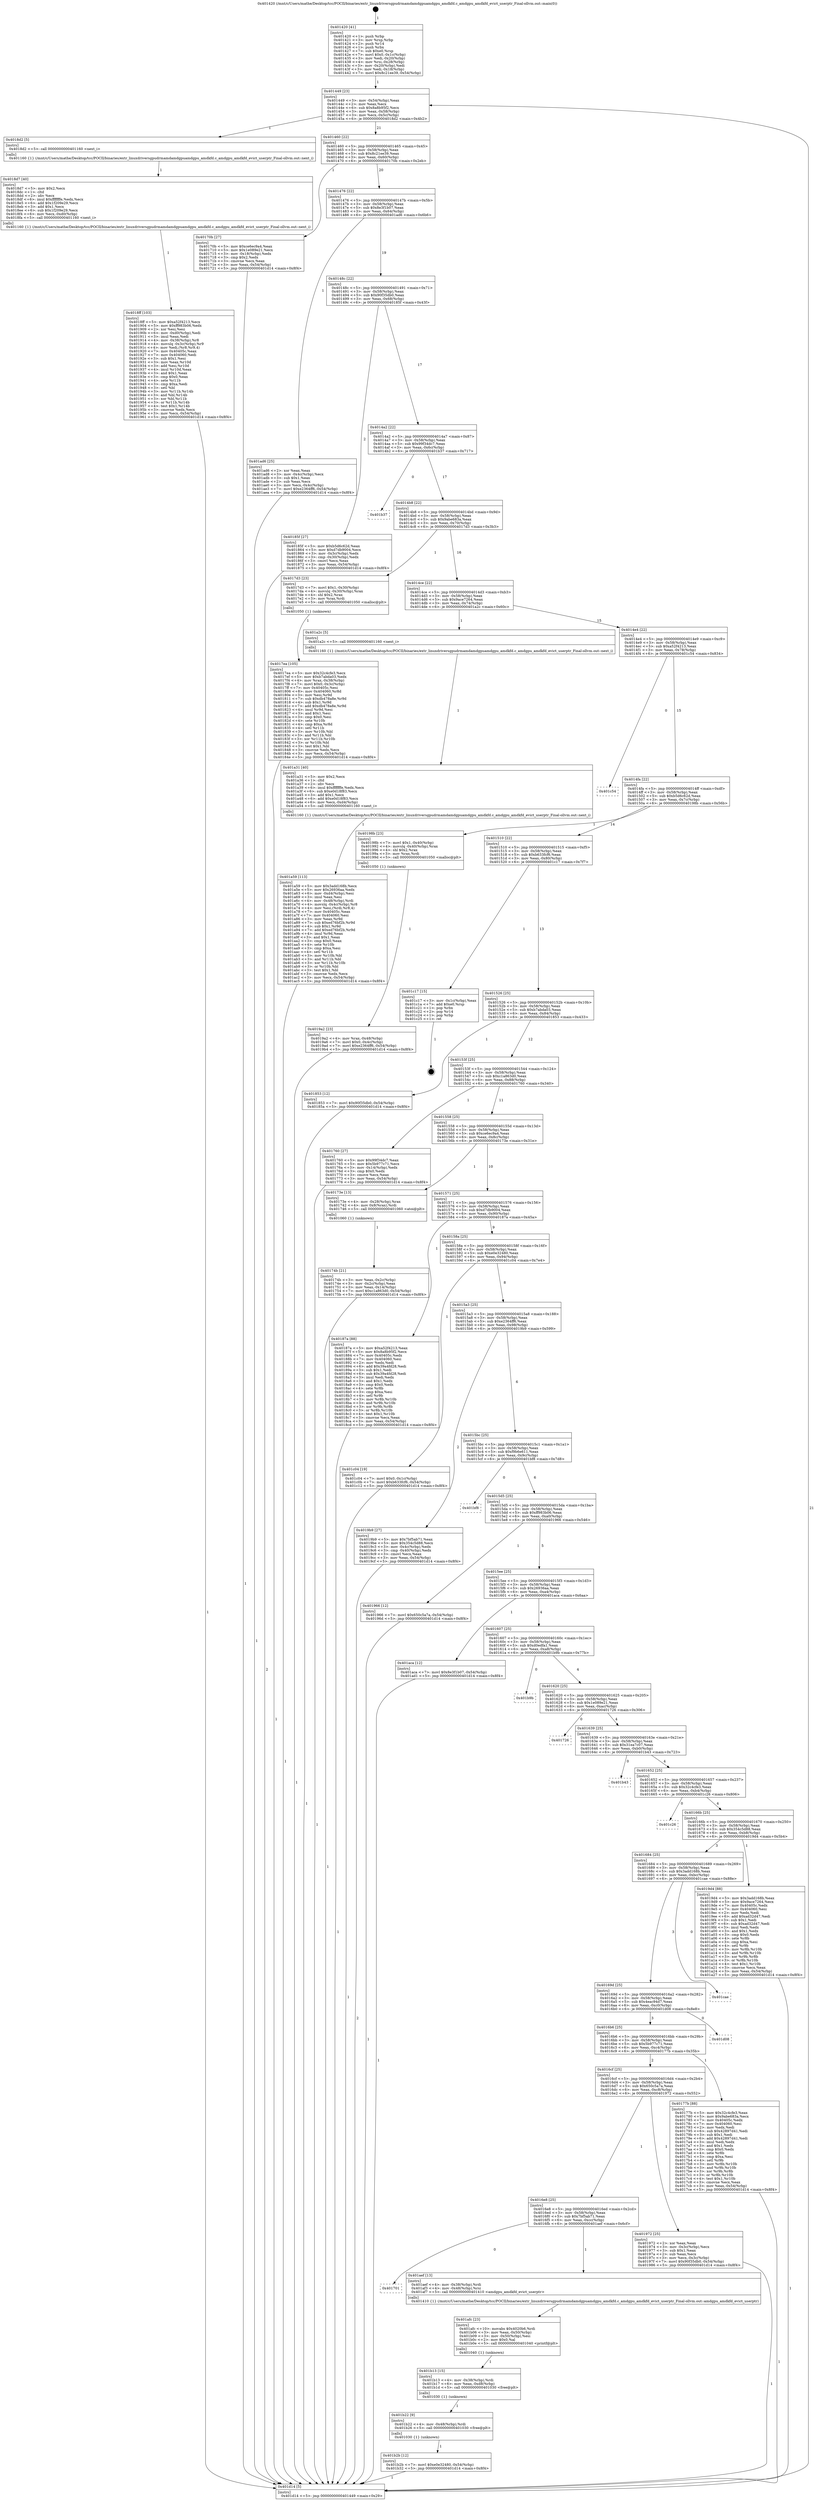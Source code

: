 digraph "0x401420" {
  label = "0x401420 (/mnt/c/Users/mathe/Desktop/tcc/POCII/binaries/extr_linuxdriversgpudrmamdamdgpuamdgpu_amdkfd.c_amdgpu_amdkfd_evict_userptr_Final-ollvm.out::main(0))"
  labelloc = "t"
  node[shape=record]

  Entry [label="",width=0.3,height=0.3,shape=circle,fillcolor=black,style=filled]
  "0x401449" [label="{
     0x401449 [23]\l
     | [instrs]\l
     &nbsp;&nbsp;0x401449 \<+3\>: mov -0x54(%rbp),%eax\l
     &nbsp;&nbsp;0x40144c \<+2\>: mov %eax,%ecx\l
     &nbsp;&nbsp;0x40144e \<+6\>: sub $0x8a8b95f2,%ecx\l
     &nbsp;&nbsp;0x401454 \<+3\>: mov %eax,-0x58(%rbp)\l
     &nbsp;&nbsp;0x401457 \<+3\>: mov %ecx,-0x5c(%rbp)\l
     &nbsp;&nbsp;0x40145a \<+6\>: je 00000000004018d2 \<main+0x4b2\>\l
  }"]
  "0x4018d2" [label="{
     0x4018d2 [5]\l
     | [instrs]\l
     &nbsp;&nbsp;0x4018d2 \<+5\>: call 0000000000401160 \<next_i\>\l
     | [calls]\l
     &nbsp;&nbsp;0x401160 \{1\} (/mnt/c/Users/mathe/Desktop/tcc/POCII/binaries/extr_linuxdriversgpudrmamdamdgpuamdgpu_amdkfd.c_amdgpu_amdkfd_evict_userptr_Final-ollvm.out::next_i)\l
  }"]
  "0x401460" [label="{
     0x401460 [22]\l
     | [instrs]\l
     &nbsp;&nbsp;0x401460 \<+5\>: jmp 0000000000401465 \<main+0x45\>\l
     &nbsp;&nbsp;0x401465 \<+3\>: mov -0x58(%rbp),%eax\l
     &nbsp;&nbsp;0x401468 \<+5\>: sub $0x8c21ee39,%eax\l
     &nbsp;&nbsp;0x40146d \<+3\>: mov %eax,-0x60(%rbp)\l
     &nbsp;&nbsp;0x401470 \<+6\>: je 000000000040170b \<main+0x2eb\>\l
  }"]
  Exit [label="",width=0.3,height=0.3,shape=circle,fillcolor=black,style=filled,peripheries=2]
  "0x40170b" [label="{
     0x40170b [27]\l
     | [instrs]\l
     &nbsp;&nbsp;0x40170b \<+5\>: mov $0xce6ec9a4,%eax\l
     &nbsp;&nbsp;0x401710 \<+5\>: mov $0x1e089e21,%ecx\l
     &nbsp;&nbsp;0x401715 \<+3\>: mov -0x18(%rbp),%edx\l
     &nbsp;&nbsp;0x401718 \<+3\>: cmp $0x2,%edx\l
     &nbsp;&nbsp;0x40171b \<+3\>: cmovne %ecx,%eax\l
     &nbsp;&nbsp;0x40171e \<+3\>: mov %eax,-0x54(%rbp)\l
     &nbsp;&nbsp;0x401721 \<+5\>: jmp 0000000000401d14 \<main+0x8f4\>\l
  }"]
  "0x401476" [label="{
     0x401476 [22]\l
     | [instrs]\l
     &nbsp;&nbsp;0x401476 \<+5\>: jmp 000000000040147b \<main+0x5b\>\l
     &nbsp;&nbsp;0x40147b \<+3\>: mov -0x58(%rbp),%eax\l
     &nbsp;&nbsp;0x40147e \<+5\>: sub $0x8e3f1b07,%eax\l
     &nbsp;&nbsp;0x401483 \<+3\>: mov %eax,-0x64(%rbp)\l
     &nbsp;&nbsp;0x401486 \<+6\>: je 0000000000401ad6 \<main+0x6b6\>\l
  }"]
  "0x401d14" [label="{
     0x401d14 [5]\l
     | [instrs]\l
     &nbsp;&nbsp;0x401d14 \<+5\>: jmp 0000000000401449 \<main+0x29\>\l
  }"]
  "0x401420" [label="{
     0x401420 [41]\l
     | [instrs]\l
     &nbsp;&nbsp;0x401420 \<+1\>: push %rbp\l
     &nbsp;&nbsp;0x401421 \<+3\>: mov %rsp,%rbp\l
     &nbsp;&nbsp;0x401424 \<+2\>: push %r14\l
     &nbsp;&nbsp;0x401426 \<+1\>: push %rbx\l
     &nbsp;&nbsp;0x401427 \<+7\>: sub $0xe0,%rsp\l
     &nbsp;&nbsp;0x40142e \<+7\>: movl $0x0,-0x1c(%rbp)\l
     &nbsp;&nbsp;0x401435 \<+3\>: mov %edi,-0x20(%rbp)\l
     &nbsp;&nbsp;0x401438 \<+4\>: mov %rsi,-0x28(%rbp)\l
     &nbsp;&nbsp;0x40143c \<+3\>: mov -0x20(%rbp),%edi\l
     &nbsp;&nbsp;0x40143f \<+3\>: mov %edi,-0x18(%rbp)\l
     &nbsp;&nbsp;0x401442 \<+7\>: movl $0x8c21ee39,-0x54(%rbp)\l
  }"]
  "0x401b2b" [label="{
     0x401b2b [12]\l
     | [instrs]\l
     &nbsp;&nbsp;0x401b2b \<+7\>: movl $0xe0e32480,-0x54(%rbp)\l
     &nbsp;&nbsp;0x401b32 \<+5\>: jmp 0000000000401d14 \<main+0x8f4\>\l
  }"]
  "0x401ad6" [label="{
     0x401ad6 [25]\l
     | [instrs]\l
     &nbsp;&nbsp;0x401ad6 \<+2\>: xor %eax,%eax\l
     &nbsp;&nbsp;0x401ad8 \<+3\>: mov -0x4c(%rbp),%ecx\l
     &nbsp;&nbsp;0x401adb \<+3\>: sub $0x1,%eax\l
     &nbsp;&nbsp;0x401ade \<+2\>: sub %eax,%ecx\l
     &nbsp;&nbsp;0x401ae0 \<+3\>: mov %ecx,-0x4c(%rbp)\l
     &nbsp;&nbsp;0x401ae3 \<+7\>: movl $0xe2364ff6,-0x54(%rbp)\l
     &nbsp;&nbsp;0x401aea \<+5\>: jmp 0000000000401d14 \<main+0x8f4\>\l
  }"]
  "0x40148c" [label="{
     0x40148c [22]\l
     | [instrs]\l
     &nbsp;&nbsp;0x40148c \<+5\>: jmp 0000000000401491 \<main+0x71\>\l
     &nbsp;&nbsp;0x401491 \<+3\>: mov -0x58(%rbp),%eax\l
     &nbsp;&nbsp;0x401494 \<+5\>: sub $0x90f35db0,%eax\l
     &nbsp;&nbsp;0x401499 \<+3\>: mov %eax,-0x68(%rbp)\l
     &nbsp;&nbsp;0x40149c \<+6\>: je 000000000040185f \<main+0x43f\>\l
  }"]
  "0x401b22" [label="{
     0x401b22 [9]\l
     | [instrs]\l
     &nbsp;&nbsp;0x401b22 \<+4\>: mov -0x48(%rbp),%rdi\l
     &nbsp;&nbsp;0x401b26 \<+5\>: call 0000000000401030 \<free@plt\>\l
     | [calls]\l
     &nbsp;&nbsp;0x401030 \{1\} (unknown)\l
  }"]
  "0x40185f" [label="{
     0x40185f [27]\l
     | [instrs]\l
     &nbsp;&nbsp;0x40185f \<+5\>: mov $0xb5d6c62d,%eax\l
     &nbsp;&nbsp;0x401864 \<+5\>: mov $0xd7db9004,%ecx\l
     &nbsp;&nbsp;0x401869 \<+3\>: mov -0x3c(%rbp),%edx\l
     &nbsp;&nbsp;0x40186c \<+3\>: cmp -0x30(%rbp),%edx\l
     &nbsp;&nbsp;0x40186f \<+3\>: cmovl %ecx,%eax\l
     &nbsp;&nbsp;0x401872 \<+3\>: mov %eax,-0x54(%rbp)\l
     &nbsp;&nbsp;0x401875 \<+5\>: jmp 0000000000401d14 \<main+0x8f4\>\l
  }"]
  "0x4014a2" [label="{
     0x4014a2 [22]\l
     | [instrs]\l
     &nbsp;&nbsp;0x4014a2 \<+5\>: jmp 00000000004014a7 \<main+0x87\>\l
     &nbsp;&nbsp;0x4014a7 \<+3\>: mov -0x58(%rbp),%eax\l
     &nbsp;&nbsp;0x4014aa \<+5\>: sub $0x99f34dc7,%eax\l
     &nbsp;&nbsp;0x4014af \<+3\>: mov %eax,-0x6c(%rbp)\l
     &nbsp;&nbsp;0x4014b2 \<+6\>: je 0000000000401b37 \<main+0x717\>\l
  }"]
  "0x401b13" [label="{
     0x401b13 [15]\l
     | [instrs]\l
     &nbsp;&nbsp;0x401b13 \<+4\>: mov -0x38(%rbp),%rdi\l
     &nbsp;&nbsp;0x401b17 \<+6\>: mov %eax,-0xd8(%rbp)\l
     &nbsp;&nbsp;0x401b1d \<+5\>: call 0000000000401030 \<free@plt\>\l
     | [calls]\l
     &nbsp;&nbsp;0x401030 \{1\} (unknown)\l
  }"]
  "0x401b37" [label="{
     0x401b37\l
  }", style=dashed]
  "0x4014b8" [label="{
     0x4014b8 [22]\l
     | [instrs]\l
     &nbsp;&nbsp;0x4014b8 \<+5\>: jmp 00000000004014bd \<main+0x9d\>\l
     &nbsp;&nbsp;0x4014bd \<+3\>: mov -0x58(%rbp),%eax\l
     &nbsp;&nbsp;0x4014c0 \<+5\>: sub $0x9abe683a,%eax\l
     &nbsp;&nbsp;0x4014c5 \<+3\>: mov %eax,-0x70(%rbp)\l
     &nbsp;&nbsp;0x4014c8 \<+6\>: je 00000000004017d3 \<main+0x3b3\>\l
  }"]
  "0x401afc" [label="{
     0x401afc [23]\l
     | [instrs]\l
     &nbsp;&nbsp;0x401afc \<+10\>: movabs $0x4020b6,%rdi\l
     &nbsp;&nbsp;0x401b06 \<+3\>: mov %eax,-0x50(%rbp)\l
     &nbsp;&nbsp;0x401b09 \<+3\>: mov -0x50(%rbp),%esi\l
     &nbsp;&nbsp;0x401b0c \<+2\>: mov $0x0,%al\l
     &nbsp;&nbsp;0x401b0e \<+5\>: call 0000000000401040 \<printf@plt\>\l
     | [calls]\l
     &nbsp;&nbsp;0x401040 \{1\} (unknown)\l
  }"]
  "0x4017d3" [label="{
     0x4017d3 [23]\l
     | [instrs]\l
     &nbsp;&nbsp;0x4017d3 \<+7\>: movl $0x1,-0x30(%rbp)\l
     &nbsp;&nbsp;0x4017da \<+4\>: movslq -0x30(%rbp),%rax\l
     &nbsp;&nbsp;0x4017de \<+4\>: shl $0x2,%rax\l
     &nbsp;&nbsp;0x4017e2 \<+3\>: mov %rax,%rdi\l
     &nbsp;&nbsp;0x4017e5 \<+5\>: call 0000000000401050 \<malloc@plt\>\l
     | [calls]\l
     &nbsp;&nbsp;0x401050 \{1\} (unknown)\l
  }"]
  "0x4014ce" [label="{
     0x4014ce [22]\l
     | [instrs]\l
     &nbsp;&nbsp;0x4014ce \<+5\>: jmp 00000000004014d3 \<main+0xb3\>\l
     &nbsp;&nbsp;0x4014d3 \<+3\>: mov -0x58(%rbp),%eax\l
     &nbsp;&nbsp;0x4014d6 \<+5\>: sub $0x9ace7264,%eax\l
     &nbsp;&nbsp;0x4014db \<+3\>: mov %eax,-0x74(%rbp)\l
     &nbsp;&nbsp;0x4014de \<+6\>: je 0000000000401a2c \<main+0x60c\>\l
  }"]
  "0x401701" [label="{
     0x401701\l
  }", style=dashed]
  "0x401a2c" [label="{
     0x401a2c [5]\l
     | [instrs]\l
     &nbsp;&nbsp;0x401a2c \<+5\>: call 0000000000401160 \<next_i\>\l
     | [calls]\l
     &nbsp;&nbsp;0x401160 \{1\} (/mnt/c/Users/mathe/Desktop/tcc/POCII/binaries/extr_linuxdriversgpudrmamdamdgpuamdgpu_amdkfd.c_amdgpu_amdkfd_evict_userptr_Final-ollvm.out::next_i)\l
  }"]
  "0x4014e4" [label="{
     0x4014e4 [22]\l
     | [instrs]\l
     &nbsp;&nbsp;0x4014e4 \<+5\>: jmp 00000000004014e9 \<main+0xc9\>\l
     &nbsp;&nbsp;0x4014e9 \<+3\>: mov -0x58(%rbp),%eax\l
     &nbsp;&nbsp;0x4014ec \<+5\>: sub $0xa52f4213,%eax\l
     &nbsp;&nbsp;0x4014f1 \<+3\>: mov %eax,-0x78(%rbp)\l
     &nbsp;&nbsp;0x4014f4 \<+6\>: je 0000000000401c54 \<main+0x834\>\l
  }"]
  "0x401aef" [label="{
     0x401aef [13]\l
     | [instrs]\l
     &nbsp;&nbsp;0x401aef \<+4\>: mov -0x38(%rbp),%rdi\l
     &nbsp;&nbsp;0x401af3 \<+4\>: mov -0x48(%rbp),%rsi\l
     &nbsp;&nbsp;0x401af7 \<+5\>: call 0000000000401410 \<amdgpu_amdkfd_evict_userptr\>\l
     | [calls]\l
     &nbsp;&nbsp;0x401410 \{1\} (/mnt/c/Users/mathe/Desktop/tcc/POCII/binaries/extr_linuxdriversgpudrmamdamdgpuamdgpu_amdkfd.c_amdgpu_amdkfd_evict_userptr_Final-ollvm.out::amdgpu_amdkfd_evict_userptr)\l
  }"]
  "0x401c54" [label="{
     0x401c54\l
  }", style=dashed]
  "0x4014fa" [label="{
     0x4014fa [22]\l
     | [instrs]\l
     &nbsp;&nbsp;0x4014fa \<+5\>: jmp 00000000004014ff \<main+0xdf\>\l
     &nbsp;&nbsp;0x4014ff \<+3\>: mov -0x58(%rbp),%eax\l
     &nbsp;&nbsp;0x401502 \<+5\>: sub $0xb5d6c62d,%eax\l
     &nbsp;&nbsp;0x401507 \<+3\>: mov %eax,-0x7c(%rbp)\l
     &nbsp;&nbsp;0x40150a \<+6\>: je 000000000040198b \<main+0x56b\>\l
  }"]
  "0x401a59" [label="{
     0x401a59 [113]\l
     | [instrs]\l
     &nbsp;&nbsp;0x401a59 \<+5\>: mov $0x3add168b,%ecx\l
     &nbsp;&nbsp;0x401a5e \<+5\>: mov $0x26936aa,%edx\l
     &nbsp;&nbsp;0x401a63 \<+6\>: mov -0xd4(%rbp),%esi\l
     &nbsp;&nbsp;0x401a69 \<+3\>: imul %eax,%esi\l
     &nbsp;&nbsp;0x401a6c \<+4\>: mov -0x48(%rbp),%rdi\l
     &nbsp;&nbsp;0x401a70 \<+4\>: movslq -0x4c(%rbp),%r8\l
     &nbsp;&nbsp;0x401a74 \<+4\>: mov %esi,(%rdi,%r8,4)\l
     &nbsp;&nbsp;0x401a78 \<+7\>: mov 0x40405c,%eax\l
     &nbsp;&nbsp;0x401a7f \<+7\>: mov 0x404060,%esi\l
     &nbsp;&nbsp;0x401a86 \<+3\>: mov %eax,%r9d\l
     &nbsp;&nbsp;0x401a89 \<+7\>: sub $0xed76bf2b,%r9d\l
     &nbsp;&nbsp;0x401a90 \<+4\>: sub $0x1,%r9d\l
     &nbsp;&nbsp;0x401a94 \<+7\>: add $0xed76bf2b,%r9d\l
     &nbsp;&nbsp;0x401a9b \<+4\>: imul %r9d,%eax\l
     &nbsp;&nbsp;0x401a9f \<+3\>: and $0x1,%eax\l
     &nbsp;&nbsp;0x401aa2 \<+3\>: cmp $0x0,%eax\l
     &nbsp;&nbsp;0x401aa5 \<+4\>: sete %r10b\l
     &nbsp;&nbsp;0x401aa9 \<+3\>: cmp $0xa,%esi\l
     &nbsp;&nbsp;0x401aac \<+4\>: setl %r11b\l
     &nbsp;&nbsp;0x401ab0 \<+3\>: mov %r10b,%bl\l
     &nbsp;&nbsp;0x401ab3 \<+3\>: and %r11b,%bl\l
     &nbsp;&nbsp;0x401ab6 \<+3\>: xor %r11b,%r10b\l
     &nbsp;&nbsp;0x401ab9 \<+3\>: or %r10b,%bl\l
     &nbsp;&nbsp;0x401abc \<+3\>: test $0x1,%bl\l
     &nbsp;&nbsp;0x401abf \<+3\>: cmovne %edx,%ecx\l
     &nbsp;&nbsp;0x401ac2 \<+3\>: mov %ecx,-0x54(%rbp)\l
     &nbsp;&nbsp;0x401ac5 \<+5\>: jmp 0000000000401d14 \<main+0x8f4\>\l
  }"]
  "0x40198b" [label="{
     0x40198b [23]\l
     | [instrs]\l
     &nbsp;&nbsp;0x40198b \<+7\>: movl $0x1,-0x40(%rbp)\l
     &nbsp;&nbsp;0x401992 \<+4\>: movslq -0x40(%rbp),%rax\l
     &nbsp;&nbsp;0x401996 \<+4\>: shl $0x2,%rax\l
     &nbsp;&nbsp;0x40199a \<+3\>: mov %rax,%rdi\l
     &nbsp;&nbsp;0x40199d \<+5\>: call 0000000000401050 \<malloc@plt\>\l
     | [calls]\l
     &nbsp;&nbsp;0x401050 \{1\} (unknown)\l
  }"]
  "0x401510" [label="{
     0x401510 [22]\l
     | [instrs]\l
     &nbsp;&nbsp;0x401510 \<+5\>: jmp 0000000000401515 \<main+0xf5\>\l
     &nbsp;&nbsp;0x401515 \<+3\>: mov -0x58(%rbp),%eax\l
     &nbsp;&nbsp;0x401518 \<+5\>: sub $0xb633fcf6,%eax\l
     &nbsp;&nbsp;0x40151d \<+3\>: mov %eax,-0x80(%rbp)\l
     &nbsp;&nbsp;0x401520 \<+6\>: je 0000000000401c17 \<main+0x7f7\>\l
  }"]
  "0x401a31" [label="{
     0x401a31 [40]\l
     | [instrs]\l
     &nbsp;&nbsp;0x401a31 \<+5\>: mov $0x2,%ecx\l
     &nbsp;&nbsp;0x401a36 \<+1\>: cltd\l
     &nbsp;&nbsp;0x401a37 \<+2\>: idiv %ecx\l
     &nbsp;&nbsp;0x401a39 \<+6\>: imul $0xfffffffe,%edx,%ecx\l
     &nbsp;&nbsp;0x401a3f \<+6\>: sub $0xe0d18f83,%ecx\l
     &nbsp;&nbsp;0x401a45 \<+3\>: add $0x1,%ecx\l
     &nbsp;&nbsp;0x401a48 \<+6\>: add $0xe0d18f83,%ecx\l
     &nbsp;&nbsp;0x401a4e \<+6\>: mov %ecx,-0xd4(%rbp)\l
     &nbsp;&nbsp;0x401a54 \<+5\>: call 0000000000401160 \<next_i\>\l
     | [calls]\l
     &nbsp;&nbsp;0x401160 \{1\} (/mnt/c/Users/mathe/Desktop/tcc/POCII/binaries/extr_linuxdriversgpudrmamdamdgpuamdgpu_amdkfd.c_amdgpu_amdkfd_evict_userptr_Final-ollvm.out::next_i)\l
  }"]
  "0x401c17" [label="{
     0x401c17 [15]\l
     | [instrs]\l
     &nbsp;&nbsp;0x401c17 \<+3\>: mov -0x1c(%rbp),%eax\l
     &nbsp;&nbsp;0x401c1a \<+7\>: add $0xe0,%rsp\l
     &nbsp;&nbsp;0x401c21 \<+1\>: pop %rbx\l
     &nbsp;&nbsp;0x401c22 \<+2\>: pop %r14\l
     &nbsp;&nbsp;0x401c24 \<+1\>: pop %rbp\l
     &nbsp;&nbsp;0x401c25 \<+1\>: ret\l
  }"]
  "0x401526" [label="{
     0x401526 [25]\l
     | [instrs]\l
     &nbsp;&nbsp;0x401526 \<+5\>: jmp 000000000040152b \<main+0x10b\>\l
     &nbsp;&nbsp;0x40152b \<+3\>: mov -0x58(%rbp),%eax\l
     &nbsp;&nbsp;0x40152e \<+5\>: sub $0xb7abda03,%eax\l
     &nbsp;&nbsp;0x401533 \<+6\>: mov %eax,-0x84(%rbp)\l
     &nbsp;&nbsp;0x401539 \<+6\>: je 0000000000401853 \<main+0x433\>\l
  }"]
  "0x4019a2" [label="{
     0x4019a2 [23]\l
     | [instrs]\l
     &nbsp;&nbsp;0x4019a2 \<+4\>: mov %rax,-0x48(%rbp)\l
     &nbsp;&nbsp;0x4019a6 \<+7\>: movl $0x0,-0x4c(%rbp)\l
     &nbsp;&nbsp;0x4019ad \<+7\>: movl $0xe2364ff6,-0x54(%rbp)\l
     &nbsp;&nbsp;0x4019b4 \<+5\>: jmp 0000000000401d14 \<main+0x8f4\>\l
  }"]
  "0x401853" [label="{
     0x401853 [12]\l
     | [instrs]\l
     &nbsp;&nbsp;0x401853 \<+7\>: movl $0x90f35db0,-0x54(%rbp)\l
     &nbsp;&nbsp;0x40185a \<+5\>: jmp 0000000000401d14 \<main+0x8f4\>\l
  }"]
  "0x40153f" [label="{
     0x40153f [25]\l
     | [instrs]\l
     &nbsp;&nbsp;0x40153f \<+5\>: jmp 0000000000401544 \<main+0x124\>\l
     &nbsp;&nbsp;0x401544 \<+3\>: mov -0x58(%rbp),%eax\l
     &nbsp;&nbsp;0x401547 \<+5\>: sub $0xc1a863d0,%eax\l
     &nbsp;&nbsp;0x40154c \<+6\>: mov %eax,-0x88(%rbp)\l
     &nbsp;&nbsp;0x401552 \<+6\>: je 0000000000401760 \<main+0x340\>\l
  }"]
  "0x4016e8" [label="{
     0x4016e8 [25]\l
     | [instrs]\l
     &nbsp;&nbsp;0x4016e8 \<+5\>: jmp 00000000004016ed \<main+0x2cd\>\l
     &nbsp;&nbsp;0x4016ed \<+3\>: mov -0x58(%rbp),%eax\l
     &nbsp;&nbsp;0x4016f0 \<+5\>: sub $0x7bf5ab71,%eax\l
     &nbsp;&nbsp;0x4016f5 \<+6\>: mov %eax,-0xcc(%rbp)\l
     &nbsp;&nbsp;0x4016fb \<+6\>: je 0000000000401aef \<main+0x6cf\>\l
  }"]
  "0x401760" [label="{
     0x401760 [27]\l
     | [instrs]\l
     &nbsp;&nbsp;0x401760 \<+5\>: mov $0x99f34dc7,%eax\l
     &nbsp;&nbsp;0x401765 \<+5\>: mov $0x5b977c71,%ecx\l
     &nbsp;&nbsp;0x40176a \<+3\>: mov -0x14(%rbp),%edx\l
     &nbsp;&nbsp;0x40176d \<+3\>: cmp $0x0,%edx\l
     &nbsp;&nbsp;0x401770 \<+3\>: cmove %ecx,%eax\l
     &nbsp;&nbsp;0x401773 \<+3\>: mov %eax,-0x54(%rbp)\l
     &nbsp;&nbsp;0x401776 \<+5\>: jmp 0000000000401d14 \<main+0x8f4\>\l
  }"]
  "0x401558" [label="{
     0x401558 [25]\l
     | [instrs]\l
     &nbsp;&nbsp;0x401558 \<+5\>: jmp 000000000040155d \<main+0x13d\>\l
     &nbsp;&nbsp;0x40155d \<+3\>: mov -0x58(%rbp),%eax\l
     &nbsp;&nbsp;0x401560 \<+5\>: sub $0xce6ec9a4,%eax\l
     &nbsp;&nbsp;0x401565 \<+6\>: mov %eax,-0x8c(%rbp)\l
     &nbsp;&nbsp;0x40156b \<+6\>: je 000000000040173e \<main+0x31e\>\l
  }"]
  "0x401972" [label="{
     0x401972 [25]\l
     | [instrs]\l
     &nbsp;&nbsp;0x401972 \<+2\>: xor %eax,%eax\l
     &nbsp;&nbsp;0x401974 \<+3\>: mov -0x3c(%rbp),%ecx\l
     &nbsp;&nbsp;0x401977 \<+3\>: sub $0x1,%eax\l
     &nbsp;&nbsp;0x40197a \<+2\>: sub %eax,%ecx\l
     &nbsp;&nbsp;0x40197c \<+3\>: mov %ecx,-0x3c(%rbp)\l
     &nbsp;&nbsp;0x40197f \<+7\>: movl $0x90f35db0,-0x54(%rbp)\l
     &nbsp;&nbsp;0x401986 \<+5\>: jmp 0000000000401d14 \<main+0x8f4\>\l
  }"]
  "0x40173e" [label="{
     0x40173e [13]\l
     | [instrs]\l
     &nbsp;&nbsp;0x40173e \<+4\>: mov -0x28(%rbp),%rax\l
     &nbsp;&nbsp;0x401742 \<+4\>: mov 0x8(%rax),%rdi\l
     &nbsp;&nbsp;0x401746 \<+5\>: call 0000000000401060 \<atoi@plt\>\l
     | [calls]\l
     &nbsp;&nbsp;0x401060 \{1\} (unknown)\l
  }"]
  "0x401571" [label="{
     0x401571 [25]\l
     | [instrs]\l
     &nbsp;&nbsp;0x401571 \<+5\>: jmp 0000000000401576 \<main+0x156\>\l
     &nbsp;&nbsp;0x401576 \<+3\>: mov -0x58(%rbp),%eax\l
     &nbsp;&nbsp;0x401579 \<+5\>: sub $0xd7db9004,%eax\l
     &nbsp;&nbsp;0x40157e \<+6\>: mov %eax,-0x90(%rbp)\l
     &nbsp;&nbsp;0x401584 \<+6\>: je 000000000040187a \<main+0x45a\>\l
  }"]
  "0x40174b" [label="{
     0x40174b [21]\l
     | [instrs]\l
     &nbsp;&nbsp;0x40174b \<+3\>: mov %eax,-0x2c(%rbp)\l
     &nbsp;&nbsp;0x40174e \<+3\>: mov -0x2c(%rbp),%eax\l
     &nbsp;&nbsp;0x401751 \<+3\>: mov %eax,-0x14(%rbp)\l
     &nbsp;&nbsp;0x401754 \<+7\>: movl $0xc1a863d0,-0x54(%rbp)\l
     &nbsp;&nbsp;0x40175b \<+5\>: jmp 0000000000401d14 \<main+0x8f4\>\l
  }"]
  "0x4018ff" [label="{
     0x4018ff [103]\l
     | [instrs]\l
     &nbsp;&nbsp;0x4018ff \<+5\>: mov $0xa52f4213,%ecx\l
     &nbsp;&nbsp;0x401904 \<+5\>: mov $0xff983b06,%edx\l
     &nbsp;&nbsp;0x401909 \<+2\>: xor %esi,%esi\l
     &nbsp;&nbsp;0x40190b \<+6\>: mov -0xd0(%rbp),%edi\l
     &nbsp;&nbsp;0x401911 \<+3\>: imul %eax,%edi\l
     &nbsp;&nbsp;0x401914 \<+4\>: mov -0x38(%rbp),%r8\l
     &nbsp;&nbsp;0x401918 \<+4\>: movslq -0x3c(%rbp),%r9\l
     &nbsp;&nbsp;0x40191c \<+4\>: mov %edi,(%r8,%r9,4)\l
     &nbsp;&nbsp;0x401920 \<+7\>: mov 0x40405c,%eax\l
     &nbsp;&nbsp;0x401927 \<+7\>: mov 0x404060,%edi\l
     &nbsp;&nbsp;0x40192e \<+3\>: sub $0x1,%esi\l
     &nbsp;&nbsp;0x401931 \<+3\>: mov %eax,%r10d\l
     &nbsp;&nbsp;0x401934 \<+3\>: add %esi,%r10d\l
     &nbsp;&nbsp;0x401937 \<+4\>: imul %r10d,%eax\l
     &nbsp;&nbsp;0x40193b \<+3\>: and $0x1,%eax\l
     &nbsp;&nbsp;0x40193e \<+3\>: cmp $0x0,%eax\l
     &nbsp;&nbsp;0x401941 \<+4\>: sete %r11b\l
     &nbsp;&nbsp;0x401945 \<+3\>: cmp $0xa,%edi\l
     &nbsp;&nbsp;0x401948 \<+3\>: setl %bl\l
     &nbsp;&nbsp;0x40194b \<+3\>: mov %r11b,%r14b\l
     &nbsp;&nbsp;0x40194e \<+3\>: and %bl,%r14b\l
     &nbsp;&nbsp;0x401951 \<+3\>: xor %bl,%r11b\l
     &nbsp;&nbsp;0x401954 \<+3\>: or %r11b,%r14b\l
     &nbsp;&nbsp;0x401957 \<+4\>: test $0x1,%r14b\l
     &nbsp;&nbsp;0x40195b \<+3\>: cmovne %edx,%ecx\l
     &nbsp;&nbsp;0x40195e \<+3\>: mov %ecx,-0x54(%rbp)\l
     &nbsp;&nbsp;0x401961 \<+5\>: jmp 0000000000401d14 \<main+0x8f4\>\l
  }"]
  "0x40187a" [label="{
     0x40187a [88]\l
     | [instrs]\l
     &nbsp;&nbsp;0x40187a \<+5\>: mov $0xa52f4213,%eax\l
     &nbsp;&nbsp;0x40187f \<+5\>: mov $0x8a8b95f2,%ecx\l
     &nbsp;&nbsp;0x401884 \<+7\>: mov 0x40405c,%edx\l
     &nbsp;&nbsp;0x40188b \<+7\>: mov 0x404060,%esi\l
     &nbsp;&nbsp;0x401892 \<+2\>: mov %edx,%edi\l
     &nbsp;&nbsp;0x401894 \<+6\>: add $0x39a4fd28,%edi\l
     &nbsp;&nbsp;0x40189a \<+3\>: sub $0x1,%edi\l
     &nbsp;&nbsp;0x40189d \<+6\>: sub $0x39a4fd28,%edi\l
     &nbsp;&nbsp;0x4018a3 \<+3\>: imul %edi,%edx\l
     &nbsp;&nbsp;0x4018a6 \<+3\>: and $0x1,%edx\l
     &nbsp;&nbsp;0x4018a9 \<+3\>: cmp $0x0,%edx\l
     &nbsp;&nbsp;0x4018ac \<+4\>: sete %r8b\l
     &nbsp;&nbsp;0x4018b0 \<+3\>: cmp $0xa,%esi\l
     &nbsp;&nbsp;0x4018b3 \<+4\>: setl %r9b\l
     &nbsp;&nbsp;0x4018b7 \<+3\>: mov %r8b,%r10b\l
     &nbsp;&nbsp;0x4018ba \<+3\>: and %r9b,%r10b\l
     &nbsp;&nbsp;0x4018bd \<+3\>: xor %r9b,%r8b\l
     &nbsp;&nbsp;0x4018c0 \<+3\>: or %r8b,%r10b\l
     &nbsp;&nbsp;0x4018c3 \<+4\>: test $0x1,%r10b\l
     &nbsp;&nbsp;0x4018c7 \<+3\>: cmovne %ecx,%eax\l
     &nbsp;&nbsp;0x4018ca \<+3\>: mov %eax,-0x54(%rbp)\l
     &nbsp;&nbsp;0x4018cd \<+5\>: jmp 0000000000401d14 \<main+0x8f4\>\l
  }"]
  "0x40158a" [label="{
     0x40158a [25]\l
     | [instrs]\l
     &nbsp;&nbsp;0x40158a \<+5\>: jmp 000000000040158f \<main+0x16f\>\l
     &nbsp;&nbsp;0x40158f \<+3\>: mov -0x58(%rbp),%eax\l
     &nbsp;&nbsp;0x401592 \<+5\>: sub $0xe0e32480,%eax\l
     &nbsp;&nbsp;0x401597 \<+6\>: mov %eax,-0x94(%rbp)\l
     &nbsp;&nbsp;0x40159d \<+6\>: je 0000000000401c04 \<main+0x7e4\>\l
  }"]
  "0x4018d7" [label="{
     0x4018d7 [40]\l
     | [instrs]\l
     &nbsp;&nbsp;0x4018d7 \<+5\>: mov $0x2,%ecx\l
     &nbsp;&nbsp;0x4018dc \<+1\>: cltd\l
     &nbsp;&nbsp;0x4018dd \<+2\>: idiv %ecx\l
     &nbsp;&nbsp;0x4018df \<+6\>: imul $0xfffffffe,%edx,%ecx\l
     &nbsp;&nbsp;0x4018e5 \<+6\>: add $0x1f209e29,%ecx\l
     &nbsp;&nbsp;0x4018eb \<+3\>: add $0x1,%ecx\l
     &nbsp;&nbsp;0x4018ee \<+6\>: sub $0x1f209e29,%ecx\l
     &nbsp;&nbsp;0x4018f4 \<+6\>: mov %ecx,-0xd0(%rbp)\l
     &nbsp;&nbsp;0x4018fa \<+5\>: call 0000000000401160 \<next_i\>\l
     | [calls]\l
     &nbsp;&nbsp;0x401160 \{1\} (/mnt/c/Users/mathe/Desktop/tcc/POCII/binaries/extr_linuxdriversgpudrmamdamdgpuamdgpu_amdkfd.c_amdgpu_amdkfd_evict_userptr_Final-ollvm.out::next_i)\l
  }"]
  "0x401c04" [label="{
     0x401c04 [19]\l
     | [instrs]\l
     &nbsp;&nbsp;0x401c04 \<+7\>: movl $0x0,-0x1c(%rbp)\l
     &nbsp;&nbsp;0x401c0b \<+7\>: movl $0xb633fcf6,-0x54(%rbp)\l
     &nbsp;&nbsp;0x401c12 \<+5\>: jmp 0000000000401d14 \<main+0x8f4\>\l
  }"]
  "0x4015a3" [label="{
     0x4015a3 [25]\l
     | [instrs]\l
     &nbsp;&nbsp;0x4015a3 \<+5\>: jmp 00000000004015a8 \<main+0x188\>\l
     &nbsp;&nbsp;0x4015a8 \<+3\>: mov -0x58(%rbp),%eax\l
     &nbsp;&nbsp;0x4015ab \<+5\>: sub $0xe2364ff6,%eax\l
     &nbsp;&nbsp;0x4015b0 \<+6\>: mov %eax,-0x98(%rbp)\l
     &nbsp;&nbsp;0x4015b6 \<+6\>: je 00000000004019b9 \<main+0x599\>\l
  }"]
  "0x4017ea" [label="{
     0x4017ea [105]\l
     | [instrs]\l
     &nbsp;&nbsp;0x4017ea \<+5\>: mov $0x32c4cfe3,%ecx\l
     &nbsp;&nbsp;0x4017ef \<+5\>: mov $0xb7abda03,%edx\l
     &nbsp;&nbsp;0x4017f4 \<+4\>: mov %rax,-0x38(%rbp)\l
     &nbsp;&nbsp;0x4017f8 \<+7\>: movl $0x0,-0x3c(%rbp)\l
     &nbsp;&nbsp;0x4017ff \<+7\>: mov 0x40405c,%esi\l
     &nbsp;&nbsp;0x401806 \<+8\>: mov 0x404060,%r8d\l
     &nbsp;&nbsp;0x40180e \<+3\>: mov %esi,%r9d\l
     &nbsp;&nbsp;0x401811 \<+7\>: sub $0xdb478a8e,%r9d\l
     &nbsp;&nbsp;0x401818 \<+4\>: sub $0x1,%r9d\l
     &nbsp;&nbsp;0x40181c \<+7\>: add $0xdb478a8e,%r9d\l
     &nbsp;&nbsp;0x401823 \<+4\>: imul %r9d,%esi\l
     &nbsp;&nbsp;0x401827 \<+3\>: and $0x1,%esi\l
     &nbsp;&nbsp;0x40182a \<+3\>: cmp $0x0,%esi\l
     &nbsp;&nbsp;0x40182d \<+4\>: sete %r10b\l
     &nbsp;&nbsp;0x401831 \<+4\>: cmp $0xa,%r8d\l
     &nbsp;&nbsp;0x401835 \<+4\>: setl %r11b\l
     &nbsp;&nbsp;0x401839 \<+3\>: mov %r10b,%bl\l
     &nbsp;&nbsp;0x40183c \<+3\>: and %r11b,%bl\l
     &nbsp;&nbsp;0x40183f \<+3\>: xor %r11b,%r10b\l
     &nbsp;&nbsp;0x401842 \<+3\>: or %r10b,%bl\l
     &nbsp;&nbsp;0x401845 \<+3\>: test $0x1,%bl\l
     &nbsp;&nbsp;0x401848 \<+3\>: cmovne %edx,%ecx\l
     &nbsp;&nbsp;0x40184b \<+3\>: mov %ecx,-0x54(%rbp)\l
     &nbsp;&nbsp;0x40184e \<+5\>: jmp 0000000000401d14 \<main+0x8f4\>\l
  }"]
  "0x4019b9" [label="{
     0x4019b9 [27]\l
     | [instrs]\l
     &nbsp;&nbsp;0x4019b9 \<+5\>: mov $0x7bf5ab71,%eax\l
     &nbsp;&nbsp;0x4019be \<+5\>: mov $0x354c5d88,%ecx\l
     &nbsp;&nbsp;0x4019c3 \<+3\>: mov -0x4c(%rbp),%edx\l
     &nbsp;&nbsp;0x4019c6 \<+3\>: cmp -0x40(%rbp),%edx\l
     &nbsp;&nbsp;0x4019c9 \<+3\>: cmovl %ecx,%eax\l
     &nbsp;&nbsp;0x4019cc \<+3\>: mov %eax,-0x54(%rbp)\l
     &nbsp;&nbsp;0x4019cf \<+5\>: jmp 0000000000401d14 \<main+0x8f4\>\l
  }"]
  "0x4015bc" [label="{
     0x4015bc [25]\l
     | [instrs]\l
     &nbsp;&nbsp;0x4015bc \<+5\>: jmp 00000000004015c1 \<main+0x1a1\>\l
     &nbsp;&nbsp;0x4015c1 \<+3\>: mov -0x58(%rbp),%eax\l
     &nbsp;&nbsp;0x4015c4 \<+5\>: sub $0xf9b6e611,%eax\l
     &nbsp;&nbsp;0x4015c9 \<+6\>: mov %eax,-0x9c(%rbp)\l
     &nbsp;&nbsp;0x4015cf \<+6\>: je 0000000000401bf8 \<main+0x7d8\>\l
  }"]
  "0x4016cf" [label="{
     0x4016cf [25]\l
     | [instrs]\l
     &nbsp;&nbsp;0x4016cf \<+5\>: jmp 00000000004016d4 \<main+0x2b4\>\l
     &nbsp;&nbsp;0x4016d4 \<+3\>: mov -0x58(%rbp),%eax\l
     &nbsp;&nbsp;0x4016d7 \<+5\>: sub $0x650c5a7a,%eax\l
     &nbsp;&nbsp;0x4016dc \<+6\>: mov %eax,-0xc8(%rbp)\l
     &nbsp;&nbsp;0x4016e2 \<+6\>: je 0000000000401972 \<main+0x552\>\l
  }"]
  "0x401bf8" [label="{
     0x401bf8\l
  }", style=dashed]
  "0x4015d5" [label="{
     0x4015d5 [25]\l
     | [instrs]\l
     &nbsp;&nbsp;0x4015d5 \<+5\>: jmp 00000000004015da \<main+0x1ba\>\l
     &nbsp;&nbsp;0x4015da \<+3\>: mov -0x58(%rbp),%eax\l
     &nbsp;&nbsp;0x4015dd \<+5\>: sub $0xff983b06,%eax\l
     &nbsp;&nbsp;0x4015e2 \<+6\>: mov %eax,-0xa0(%rbp)\l
     &nbsp;&nbsp;0x4015e8 \<+6\>: je 0000000000401966 \<main+0x546\>\l
  }"]
  "0x40177b" [label="{
     0x40177b [88]\l
     | [instrs]\l
     &nbsp;&nbsp;0x40177b \<+5\>: mov $0x32c4cfe3,%eax\l
     &nbsp;&nbsp;0x401780 \<+5\>: mov $0x9abe683a,%ecx\l
     &nbsp;&nbsp;0x401785 \<+7\>: mov 0x40405c,%edx\l
     &nbsp;&nbsp;0x40178c \<+7\>: mov 0x404060,%esi\l
     &nbsp;&nbsp;0x401793 \<+2\>: mov %edx,%edi\l
     &nbsp;&nbsp;0x401795 \<+6\>: sub $0x42897d41,%edi\l
     &nbsp;&nbsp;0x40179b \<+3\>: sub $0x1,%edi\l
     &nbsp;&nbsp;0x40179e \<+6\>: add $0x42897d41,%edi\l
     &nbsp;&nbsp;0x4017a4 \<+3\>: imul %edi,%edx\l
     &nbsp;&nbsp;0x4017a7 \<+3\>: and $0x1,%edx\l
     &nbsp;&nbsp;0x4017aa \<+3\>: cmp $0x0,%edx\l
     &nbsp;&nbsp;0x4017ad \<+4\>: sete %r8b\l
     &nbsp;&nbsp;0x4017b1 \<+3\>: cmp $0xa,%esi\l
     &nbsp;&nbsp;0x4017b4 \<+4\>: setl %r9b\l
     &nbsp;&nbsp;0x4017b8 \<+3\>: mov %r8b,%r10b\l
     &nbsp;&nbsp;0x4017bb \<+3\>: and %r9b,%r10b\l
     &nbsp;&nbsp;0x4017be \<+3\>: xor %r9b,%r8b\l
     &nbsp;&nbsp;0x4017c1 \<+3\>: or %r8b,%r10b\l
     &nbsp;&nbsp;0x4017c4 \<+4\>: test $0x1,%r10b\l
     &nbsp;&nbsp;0x4017c8 \<+3\>: cmovne %ecx,%eax\l
     &nbsp;&nbsp;0x4017cb \<+3\>: mov %eax,-0x54(%rbp)\l
     &nbsp;&nbsp;0x4017ce \<+5\>: jmp 0000000000401d14 \<main+0x8f4\>\l
  }"]
  "0x401966" [label="{
     0x401966 [12]\l
     | [instrs]\l
     &nbsp;&nbsp;0x401966 \<+7\>: movl $0x650c5a7a,-0x54(%rbp)\l
     &nbsp;&nbsp;0x40196d \<+5\>: jmp 0000000000401d14 \<main+0x8f4\>\l
  }"]
  "0x4015ee" [label="{
     0x4015ee [25]\l
     | [instrs]\l
     &nbsp;&nbsp;0x4015ee \<+5\>: jmp 00000000004015f3 \<main+0x1d3\>\l
     &nbsp;&nbsp;0x4015f3 \<+3\>: mov -0x58(%rbp),%eax\l
     &nbsp;&nbsp;0x4015f6 \<+5\>: sub $0x26936aa,%eax\l
     &nbsp;&nbsp;0x4015fb \<+6\>: mov %eax,-0xa4(%rbp)\l
     &nbsp;&nbsp;0x401601 \<+6\>: je 0000000000401aca \<main+0x6aa\>\l
  }"]
  "0x4016b6" [label="{
     0x4016b6 [25]\l
     | [instrs]\l
     &nbsp;&nbsp;0x4016b6 \<+5\>: jmp 00000000004016bb \<main+0x29b\>\l
     &nbsp;&nbsp;0x4016bb \<+3\>: mov -0x58(%rbp),%eax\l
     &nbsp;&nbsp;0x4016be \<+5\>: sub $0x5b977c71,%eax\l
     &nbsp;&nbsp;0x4016c3 \<+6\>: mov %eax,-0xc4(%rbp)\l
     &nbsp;&nbsp;0x4016c9 \<+6\>: je 000000000040177b \<main+0x35b\>\l
  }"]
  "0x401aca" [label="{
     0x401aca [12]\l
     | [instrs]\l
     &nbsp;&nbsp;0x401aca \<+7\>: movl $0x8e3f1b07,-0x54(%rbp)\l
     &nbsp;&nbsp;0x401ad1 \<+5\>: jmp 0000000000401d14 \<main+0x8f4\>\l
  }"]
  "0x401607" [label="{
     0x401607 [25]\l
     | [instrs]\l
     &nbsp;&nbsp;0x401607 \<+5\>: jmp 000000000040160c \<main+0x1ec\>\l
     &nbsp;&nbsp;0x40160c \<+3\>: mov -0x58(%rbp),%eax\l
     &nbsp;&nbsp;0x40160f \<+5\>: sub $0xd0edfa1,%eax\l
     &nbsp;&nbsp;0x401614 \<+6\>: mov %eax,-0xa8(%rbp)\l
     &nbsp;&nbsp;0x40161a \<+6\>: je 0000000000401b9b \<main+0x77b\>\l
  }"]
  "0x401d08" [label="{
     0x401d08\l
  }", style=dashed]
  "0x401b9b" [label="{
     0x401b9b\l
  }", style=dashed]
  "0x401620" [label="{
     0x401620 [25]\l
     | [instrs]\l
     &nbsp;&nbsp;0x401620 \<+5\>: jmp 0000000000401625 \<main+0x205\>\l
     &nbsp;&nbsp;0x401625 \<+3\>: mov -0x58(%rbp),%eax\l
     &nbsp;&nbsp;0x401628 \<+5\>: sub $0x1e089e21,%eax\l
     &nbsp;&nbsp;0x40162d \<+6\>: mov %eax,-0xac(%rbp)\l
     &nbsp;&nbsp;0x401633 \<+6\>: je 0000000000401726 \<main+0x306\>\l
  }"]
  "0x40169d" [label="{
     0x40169d [25]\l
     | [instrs]\l
     &nbsp;&nbsp;0x40169d \<+5\>: jmp 00000000004016a2 \<main+0x282\>\l
     &nbsp;&nbsp;0x4016a2 \<+3\>: mov -0x58(%rbp),%eax\l
     &nbsp;&nbsp;0x4016a5 \<+5\>: sub $0x4eac94d7,%eax\l
     &nbsp;&nbsp;0x4016aa \<+6\>: mov %eax,-0xc0(%rbp)\l
     &nbsp;&nbsp;0x4016b0 \<+6\>: je 0000000000401d08 \<main+0x8e8\>\l
  }"]
  "0x401726" [label="{
     0x401726\l
  }", style=dashed]
  "0x401639" [label="{
     0x401639 [25]\l
     | [instrs]\l
     &nbsp;&nbsp;0x401639 \<+5\>: jmp 000000000040163e \<main+0x21e\>\l
     &nbsp;&nbsp;0x40163e \<+3\>: mov -0x58(%rbp),%eax\l
     &nbsp;&nbsp;0x401641 \<+5\>: sub $0x31ea7c07,%eax\l
     &nbsp;&nbsp;0x401646 \<+6\>: mov %eax,-0xb0(%rbp)\l
     &nbsp;&nbsp;0x40164c \<+6\>: je 0000000000401b43 \<main+0x723\>\l
  }"]
  "0x401cae" [label="{
     0x401cae\l
  }", style=dashed]
  "0x401b43" [label="{
     0x401b43\l
  }", style=dashed]
  "0x401652" [label="{
     0x401652 [25]\l
     | [instrs]\l
     &nbsp;&nbsp;0x401652 \<+5\>: jmp 0000000000401657 \<main+0x237\>\l
     &nbsp;&nbsp;0x401657 \<+3\>: mov -0x58(%rbp),%eax\l
     &nbsp;&nbsp;0x40165a \<+5\>: sub $0x32c4cfe3,%eax\l
     &nbsp;&nbsp;0x40165f \<+6\>: mov %eax,-0xb4(%rbp)\l
     &nbsp;&nbsp;0x401665 \<+6\>: je 0000000000401c26 \<main+0x806\>\l
  }"]
  "0x401684" [label="{
     0x401684 [25]\l
     | [instrs]\l
     &nbsp;&nbsp;0x401684 \<+5\>: jmp 0000000000401689 \<main+0x269\>\l
     &nbsp;&nbsp;0x401689 \<+3\>: mov -0x58(%rbp),%eax\l
     &nbsp;&nbsp;0x40168c \<+5\>: sub $0x3add168b,%eax\l
     &nbsp;&nbsp;0x401691 \<+6\>: mov %eax,-0xbc(%rbp)\l
     &nbsp;&nbsp;0x401697 \<+6\>: je 0000000000401cae \<main+0x88e\>\l
  }"]
  "0x401c26" [label="{
     0x401c26\l
  }", style=dashed]
  "0x40166b" [label="{
     0x40166b [25]\l
     | [instrs]\l
     &nbsp;&nbsp;0x40166b \<+5\>: jmp 0000000000401670 \<main+0x250\>\l
     &nbsp;&nbsp;0x401670 \<+3\>: mov -0x58(%rbp),%eax\l
     &nbsp;&nbsp;0x401673 \<+5\>: sub $0x354c5d88,%eax\l
     &nbsp;&nbsp;0x401678 \<+6\>: mov %eax,-0xb8(%rbp)\l
     &nbsp;&nbsp;0x40167e \<+6\>: je 00000000004019d4 \<main+0x5b4\>\l
  }"]
  "0x4019d4" [label="{
     0x4019d4 [88]\l
     | [instrs]\l
     &nbsp;&nbsp;0x4019d4 \<+5\>: mov $0x3add168b,%eax\l
     &nbsp;&nbsp;0x4019d9 \<+5\>: mov $0x9ace7264,%ecx\l
     &nbsp;&nbsp;0x4019de \<+7\>: mov 0x40405c,%edx\l
     &nbsp;&nbsp;0x4019e5 \<+7\>: mov 0x404060,%esi\l
     &nbsp;&nbsp;0x4019ec \<+2\>: mov %edx,%edi\l
     &nbsp;&nbsp;0x4019ee \<+6\>: add $0xad32d47,%edi\l
     &nbsp;&nbsp;0x4019f4 \<+3\>: sub $0x1,%edi\l
     &nbsp;&nbsp;0x4019f7 \<+6\>: sub $0xad32d47,%edi\l
     &nbsp;&nbsp;0x4019fd \<+3\>: imul %edi,%edx\l
     &nbsp;&nbsp;0x401a00 \<+3\>: and $0x1,%edx\l
     &nbsp;&nbsp;0x401a03 \<+3\>: cmp $0x0,%edx\l
     &nbsp;&nbsp;0x401a06 \<+4\>: sete %r8b\l
     &nbsp;&nbsp;0x401a0a \<+3\>: cmp $0xa,%esi\l
     &nbsp;&nbsp;0x401a0d \<+4\>: setl %r9b\l
     &nbsp;&nbsp;0x401a11 \<+3\>: mov %r8b,%r10b\l
     &nbsp;&nbsp;0x401a14 \<+3\>: and %r9b,%r10b\l
     &nbsp;&nbsp;0x401a17 \<+3\>: xor %r9b,%r8b\l
     &nbsp;&nbsp;0x401a1a \<+3\>: or %r8b,%r10b\l
     &nbsp;&nbsp;0x401a1d \<+4\>: test $0x1,%r10b\l
     &nbsp;&nbsp;0x401a21 \<+3\>: cmovne %ecx,%eax\l
     &nbsp;&nbsp;0x401a24 \<+3\>: mov %eax,-0x54(%rbp)\l
     &nbsp;&nbsp;0x401a27 \<+5\>: jmp 0000000000401d14 \<main+0x8f4\>\l
  }"]
  Entry -> "0x401420" [label=" 1"]
  "0x401449" -> "0x4018d2" [label=" 1"]
  "0x401449" -> "0x401460" [label=" 21"]
  "0x401c17" -> Exit [label=" 1"]
  "0x401460" -> "0x40170b" [label=" 1"]
  "0x401460" -> "0x401476" [label=" 20"]
  "0x40170b" -> "0x401d14" [label=" 1"]
  "0x401420" -> "0x401449" [label=" 1"]
  "0x401d14" -> "0x401449" [label=" 21"]
  "0x401c04" -> "0x401d14" [label=" 1"]
  "0x401476" -> "0x401ad6" [label=" 1"]
  "0x401476" -> "0x40148c" [label=" 19"]
  "0x401b2b" -> "0x401d14" [label=" 1"]
  "0x40148c" -> "0x40185f" [label=" 2"]
  "0x40148c" -> "0x4014a2" [label=" 17"]
  "0x401b22" -> "0x401b2b" [label=" 1"]
  "0x4014a2" -> "0x401b37" [label=" 0"]
  "0x4014a2" -> "0x4014b8" [label=" 17"]
  "0x401b13" -> "0x401b22" [label=" 1"]
  "0x4014b8" -> "0x4017d3" [label=" 1"]
  "0x4014b8" -> "0x4014ce" [label=" 16"]
  "0x401afc" -> "0x401b13" [label=" 1"]
  "0x4014ce" -> "0x401a2c" [label=" 1"]
  "0x4014ce" -> "0x4014e4" [label=" 15"]
  "0x401aef" -> "0x401afc" [label=" 1"]
  "0x4014e4" -> "0x401c54" [label=" 0"]
  "0x4014e4" -> "0x4014fa" [label=" 15"]
  "0x4016e8" -> "0x401701" [label=" 0"]
  "0x4014fa" -> "0x40198b" [label=" 1"]
  "0x4014fa" -> "0x401510" [label=" 14"]
  "0x4016e8" -> "0x401aef" [label=" 1"]
  "0x401510" -> "0x401c17" [label=" 1"]
  "0x401510" -> "0x401526" [label=" 13"]
  "0x401ad6" -> "0x401d14" [label=" 1"]
  "0x401526" -> "0x401853" [label=" 1"]
  "0x401526" -> "0x40153f" [label=" 12"]
  "0x401aca" -> "0x401d14" [label=" 1"]
  "0x40153f" -> "0x401760" [label=" 1"]
  "0x40153f" -> "0x401558" [label=" 11"]
  "0x401a59" -> "0x401d14" [label=" 1"]
  "0x401558" -> "0x40173e" [label=" 1"]
  "0x401558" -> "0x401571" [label=" 10"]
  "0x40173e" -> "0x40174b" [label=" 1"]
  "0x40174b" -> "0x401d14" [label=" 1"]
  "0x401760" -> "0x401d14" [label=" 1"]
  "0x401a31" -> "0x401a59" [label=" 1"]
  "0x401571" -> "0x40187a" [label=" 1"]
  "0x401571" -> "0x40158a" [label=" 9"]
  "0x4019d4" -> "0x401d14" [label=" 1"]
  "0x40158a" -> "0x401c04" [label=" 1"]
  "0x40158a" -> "0x4015a3" [label=" 8"]
  "0x4019b9" -> "0x401d14" [label=" 2"]
  "0x4015a3" -> "0x4019b9" [label=" 2"]
  "0x4015a3" -> "0x4015bc" [label=" 6"]
  "0x4019a2" -> "0x401d14" [label=" 1"]
  "0x4015bc" -> "0x401bf8" [label=" 0"]
  "0x4015bc" -> "0x4015d5" [label=" 6"]
  "0x40198b" -> "0x4019a2" [label=" 1"]
  "0x4015d5" -> "0x401966" [label=" 1"]
  "0x4015d5" -> "0x4015ee" [label=" 5"]
  "0x401972" -> "0x401d14" [label=" 1"]
  "0x4015ee" -> "0x401aca" [label=" 1"]
  "0x4015ee" -> "0x401607" [label=" 4"]
  "0x4016cf" -> "0x401972" [label=" 1"]
  "0x401607" -> "0x401b9b" [label=" 0"]
  "0x401607" -> "0x401620" [label=" 4"]
  "0x401a2c" -> "0x401a31" [label=" 1"]
  "0x401620" -> "0x401726" [label=" 0"]
  "0x401620" -> "0x401639" [label=" 4"]
  "0x4018ff" -> "0x401d14" [label=" 1"]
  "0x401639" -> "0x401b43" [label=" 0"]
  "0x401639" -> "0x401652" [label=" 4"]
  "0x4018d7" -> "0x4018ff" [label=" 1"]
  "0x401652" -> "0x401c26" [label=" 0"]
  "0x401652" -> "0x40166b" [label=" 4"]
  "0x40187a" -> "0x401d14" [label=" 1"]
  "0x40166b" -> "0x4019d4" [label=" 1"]
  "0x40166b" -> "0x401684" [label=" 3"]
  "0x4018d2" -> "0x4018d7" [label=" 1"]
  "0x401684" -> "0x401cae" [label=" 0"]
  "0x401684" -> "0x40169d" [label=" 3"]
  "0x401966" -> "0x401d14" [label=" 1"]
  "0x40169d" -> "0x401d08" [label=" 0"]
  "0x40169d" -> "0x4016b6" [label=" 3"]
  "0x4016cf" -> "0x4016e8" [label=" 1"]
  "0x4016b6" -> "0x40177b" [label=" 1"]
  "0x4016b6" -> "0x4016cf" [label=" 2"]
  "0x40177b" -> "0x401d14" [label=" 1"]
  "0x4017d3" -> "0x4017ea" [label=" 1"]
  "0x4017ea" -> "0x401d14" [label=" 1"]
  "0x401853" -> "0x401d14" [label=" 1"]
  "0x40185f" -> "0x401d14" [label=" 2"]
}
